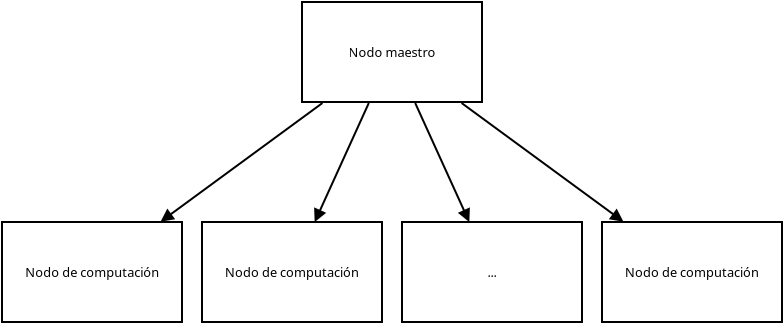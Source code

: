 <?xml version="1.0" encoding="UTF-8"?>
<dia:diagram xmlns:dia="http://www.lysator.liu.se/~alla/dia/">
  <dia:layer name="Fondo" visible="true" active="true">
    <dia:object type="Standard - Line" version="0" id="O0">
      <dia:attribute name="obj_pos">
        <dia:point val="18.022,6.05"/>
      </dia:attribute>
      <dia:attribute name="obj_bb">
        <dia:rectangle val="9.887,5.98;18.092,12.02"/>
      </dia:attribute>
      <dia:attribute name="conn_endpoints">
        <dia:point val="18.022,6.05"/>
        <dia:point val="9.978,11.95"/>
      </dia:attribute>
      <dia:attribute name="numcp">
        <dia:int val="1"/>
      </dia:attribute>
      <dia:attribute name="end_arrow">
        <dia:enum val="3"/>
      </dia:attribute>
      <dia:attribute name="end_arrow_length">
        <dia:real val="0.5"/>
      </dia:attribute>
      <dia:attribute name="end_arrow_width">
        <dia:real val="0.5"/>
      </dia:attribute>
    </dia:object>
    <dia:object type="Standard - Line" version="0" id="O1">
      <dia:attribute name="obj_pos">
        <dia:point val="20.341,6.05"/>
      </dia:attribute>
      <dia:attribute name="obj_bb">
        <dia:rectangle val="17.572,5.984;20.407,12.052"/>
      </dia:attribute>
      <dia:attribute name="conn_endpoints">
        <dia:point val="20.341,6.05"/>
        <dia:point val="17.659,11.95"/>
      </dia:attribute>
      <dia:attribute name="numcp">
        <dia:int val="1"/>
      </dia:attribute>
      <dia:attribute name="end_arrow">
        <dia:enum val="3"/>
      </dia:attribute>
      <dia:attribute name="end_arrow_length">
        <dia:real val="0.5"/>
      </dia:attribute>
      <dia:attribute name="end_arrow_width">
        <dia:real val="0.5"/>
      </dia:attribute>
    </dia:object>
    <dia:object type="Standard - Line" version="0" id="O2">
      <dia:attribute name="obj_pos">
        <dia:point val="22.659,6.05"/>
      </dia:attribute>
      <dia:attribute name="obj_bb">
        <dia:rectangle val="22.593,5.984;25.428,12.052"/>
      </dia:attribute>
      <dia:attribute name="conn_endpoints">
        <dia:point val="22.659,6.05"/>
        <dia:point val="25.341,11.95"/>
      </dia:attribute>
      <dia:attribute name="numcp">
        <dia:int val="1"/>
      </dia:attribute>
      <dia:attribute name="end_arrow">
        <dia:enum val="3"/>
      </dia:attribute>
      <dia:attribute name="end_arrow_length">
        <dia:real val="0.5"/>
      </dia:attribute>
      <dia:attribute name="end_arrow_width">
        <dia:real val="0.5"/>
      </dia:attribute>
    </dia:object>
    <dia:object type="Standard - Line" version="0" id="O3">
      <dia:attribute name="obj_pos">
        <dia:point val="24.978,6.05"/>
      </dia:attribute>
      <dia:attribute name="obj_bb">
        <dia:rectangle val="24.908,5.98;33.112,12.02"/>
      </dia:attribute>
      <dia:attribute name="conn_endpoints">
        <dia:point val="24.978,6.05"/>
        <dia:point val="33.022,11.95"/>
      </dia:attribute>
      <dia:attribute name="numcp">
        <dia:int val="1"/>
      </dia:attribute>
      <dia:attribute name="end_arrow">
        <dia:enum val="3"/>
      </dia:attribute>
      <dia:attribute name="end_arrow_length">
        <dia:real val="0.5"/>
      </dia:attribute>
      <dia:attribute name="end_arrow_width">
        <dia:real val="0.5"/>
      </dia:attribute>
    </dia:object>
    <dia:group>
      <dia:object type="Standard - Box" version="0" id="O4">
        <dia:attribute name="obj_pos">
          <dia:point val="2,12"/>
        </dia:attribute>
        <dia:attribute name="obj_bb">
          <dia:rectangle val="1.95,11.95;11.05,17.05"/>
        </dia:attribute>
        <dia:attribute name="elem_corner">
          <dia:point val="2,12"/>
        </dia:attribute>
        <dia:attribute name="elem_width">
          <dia:real val="9"/>
        </dia:attribute>
        <dia:attribute name="elem_height">
          <dia:real val="5"/>
        </dia:attribute>
        <dia:attribute name="show_background">
          <dia:boolean val="true"/>
        </dia:attribute>
      </dia:object>
      <dia:object type="Standard - Text" version="1" id="O5">
        <dia:attribute name="obj_pos">
          <dia:point val="6.5,14.5"/>
        </dia:attribute>
        <dia:attribute name="obj_bb">
          <dia:rectangle val="2.985,14.126;10.015,14.874"/>
        </dia:attribute>
        <dia:attribute name="text">
          <dia:composite type="text">
            <dia:attribute name="string">
              <dia:string>#Nodo de computación#</dia:string>
            </dia:attribute>
            <dia:attribute name="font">
              <dia:font family="sans" style="0" name="Helvetica"/>
            </dia:attribute>
            <dia:attribute name="height">
              <dia:real val="0.8"/>
            </dia:attribute>
            <dia:attribute name="pos">
              <dia:point val="6.5,14.721"/>
            </dia:attribute>
            <dia:attribute name="color">
              <dia:color val="#000000"/>
            </dia:attribute>
            <dia:attribute name="alignment">
              <dia:enum val="1"/>
            </dia:attribute>
          </dia:composite>
        </dia:attribute>
        <dia:attribute name="valign">
          <dia:enum val="2"/>
        </dia:attribute>
        <dia:connections>
          <dia:connection handle="0" to="O4" connection="8"/>
        </dia:connections>
      </dia:object>
    </dia:group>
    <dia:group>
      <dia:object type="Standard - Box" version="0" id="O6">
        <dia:attribute name="obj_pos">
          <dia:point val="12,12"/>
        </dia:attribute>
        <dia:attribute name="obj_bb">
          <dia:rectangle val="11.95,11.95;21.05,17.05"/>
        </dia:attribute>
        <dia:attribute name="elem_corner">
          <dia:point val="12,12"/>
        </dia:attribute>
        <dia:attribute name="elem_width">
          <dia:real val="9"/>
        </dia:attribute>
        <dia:attribute name="elem_height">
          <dia:real val="5"/>
        </dia:attribute>
        <dia:attribute name="show_background">
          <dia:boolean val="true"/>
        </dia:attribute>
      </dia:object>
      <dia:object type="Standard - Text" version="1" id="O7">
        <dia:attribute name="obj_pos">
          <dia:point val="16.5,14.5"/>
        </dia:attribute>
        <dia:attribute name="obj_bb">
          <dia:rectangle val="12.985,14.126;20.015,14.874"/>
        </dia:attribute>
        <dia:attribute name="text">
          <dia:composite type="text">
            <dia:attribute name="string">
              <dia:string>#Nodo de computación#</dia:string>
            </dia:attribute>
            <dia:attribute name="font">
              <dia:font family="sans" style="0" name="Helvetica"/>
            </dia:attribute>
            <dia:attribute name="height">
              <dia:real val="0.8"/>
            </dia:attribute>
            <dia:attribute name="pos">
              <dia:point val="16.5,14.721"/>
            </dia:attribute>
            <dia:attribute name="color">
              <dia:color val="#000000"/>
            </dia:attribute>
            <dia:attribute name="alignment">
              <dia:enum val="1"/>
            </dia:attribute>
          </dia:composite>
        </dia:attribute>
        <dia:attribute name="valign">
          <dia:enum val="2"/>
        </dia:attribute>
        <dia:connections>
          <dia:connection handle="0" to="O6" connection="8"/>
        </dia:connections>
      </dia:object>
    </dia:group>
    <dia:group>
      <dia:object type="Standard - Box" version="0" id="O8">
        <dia:attribute name="obj_pos">
          <dia:point val="32,12"/>
        </dia:attribute>
        <dia:attribute name="obj_bb">
          <dia:rectangle val="31.95,11.95;41.05,17.05"/>
        </dia:attribute>
        <dia:attribute name="elem_corner">
          <dia:point val="32,12"/>
        </dia:attribute>
        <dia:attribute name="elem_width">
          <dia:real val="9"/>
        </dia:attribute>
        <dia:attribute name="elem_height">
          <dia:real val="5"/>
        </dia:attribute>
        <dia:attribute name="show_background">
          <dia:boolean val="true"/>
        </dia:attribute>
      </dia:object>
      <dia:object type="Standard - Text" version="1" id="O9">
        <dia:attribute name="obj_pos">
          <dia:point val="36.5,14.5"/>
        </dia:attribute>
        <dia:attribute name="obj_bb">
          <dia:rectangle val="32.985,14.126;40.015,14.874"/>
        </dia:attribute>
        <dia:attribute name="text">
          <dia:composite type="text">
            <dia:attribute name="string">
              <dia:string>#Nodo de computación#</dia:string>
            </dia:attribute>
            <dia:attribute name="font">
              <dia:font family="sans" style="0" name="Helvetica"/>
            </dia:attribute>
            <dia:attribute name="height">
              <dia:real val="0.8"/>
            </dia:attribute>
            <dia:attribute name="pos">
              <dia:point val="36.5,14.721"/>
            </dia:attribute>
            <dia:attribute name="color">
              <dia:color val="#000000"/>
            </dia:attribute>
            <dia:attribute name="alignment">
              <dia:enum val="1"/>
            </dia:attribute>
          </dia:composite>
        </dia:attribute>
        <dia:attribute name="valign">
          <dia:enum val="2"/>
        </dia:attribute>
        <dia:connections>
          <dia:connection handle="0" to="O8" connection="8"/>
        </dia:connections>
      </dia:object>
    </dia:group>
    <dia:group>
      <dia:object type="Standard - Box" version="0" id="O10">
        <dia:attribute name="obj_pos">
          <dia:point val="22,12"/>
        </dia:attribute>
        <dia:attribute name="obj_bb">
          <dia:rectangle val="21.95,11.95;31.05,17.05"/>
        </dia:attribute>
        <dia:attribute name="elem_corner">
          <dia:point val="22,12"/>
        </dia:attribute>
        <dia:attribute name="elem_width">
          <dia:real val="9"/>
        </dia:attribute>
        <dia:attribute name="elem_height">
          <dia:real val="5"/>
        </dia:attribute>
        <dia:attribute name="show_background">
          <dia:boolean val="true"/>
        </dia:attribute>
      </dia:object>
      <dia:object type="Standard - Text" version="1" id="O11">
        <dia:attribute name="obj_pos">
          <dia:point val="26.5,14.5"/>
        </dia:attribute>
        <dia:attribute name="obj_bb">
          <dia:rectangle val="26.196,14.126;26.804,14.874"/>
        </dia:attribute>
        <dia:attribute name="text">
          <dia:composite type="text">
            <dia:attribute name="string">
              <dia:string>#...#</dia:string>
            </dia:attribute>
            <dia:attribute name="font">
              <dia:font family="sans" style="0" name="Helvetica"/>
            </dia:attribute>
            <dia:attribute name="height">
              <dia:real val="0.8"/>
            </dia:attribute>
            <dia:attribute name="pos">
              <dia:point val="26.5,14.721"/>
            </dia:attribute>
            <dia:attribute name="color">
              <dia:color val="#000000"/>
            </dia:attribute>
            <dia:attribute name="alignment">
              <dia:enum val="1"/>
            </dia:attribute>
          </dia:composite>
        </dia:attribute>
        <dia:attribute name="valign">
          <dia:enum val="2"/>
        </dia:attribute>
        <dia:connections>
          <dia:connection handle="0" to="O10" connection="8"/>
        </dia:connections>
      </dia:object>
    </dia:group>
    <dia:group>
      <dia:object type="Standard - Box" version="0" id="O12">
        <dia:attribute name="obj_pos">
          <dia:point val="17,1"/>
        </dia:attribute>
        <dia:attribute name="obj_bb">
          <dia:rectangle val="16.95,0.95;26.05,6.05"/>
        </dia:attribute>
        <dia:attribute name="elem_corner">
          <dia:point val="17,1"/>
        </dia:attribute>
        <dia:attribute name="elem_width">
          <dia:real val="9"/>
        </dia:attribute>
        <dia:attribute name="elem_height">
          <dia:real val="5"/>
        </dia:attribute>
        <dia:attribute name="show_background">
          <dia:boolean val="true"/>
        </dia:attribute>
      </dia:object>
      <dia:object type="Standard - Text" version="1" id="O13">
        <dia:attribute name="obj_pos">
          <dia:point val="21.5,3.5"/>
        </dia:attribute>
        <dia:attribute name="obj_bb">
          <dia:rectangle val="19.246,3.126;23.754,3.874"/>
        </dia:attribute>
        <dia:attribute name="text">
          <dia:composite type="text">
            <dia:attribute name="string">
              <dia:string>#Nodo maestro#</dia:string>
            </dia:attribute>
            <dia:attribute name="font">
              <dia:font family="sans" style="0" name="Helvetica"/>
            </dia:attribute>
            <dia:attribute name="height">
              <dia:real val="0.8"/>
            </dia:attribute>
            <dia:attribute name="pos">
              <dia:point val="21.5,3.721"/>
            </dia:attribute>
            <dia:attribute name="color">
              <dia:color val="#000000"/>
            </dia:attribute>
            <dia:attribute name="alignment">
              <dia:enum val="1"/>
            </dia:attribute>
          </dia:composite>
        </dia:attribute>
        <dia:attribute name="valign">
          <dia:enum val="2"/>
        </dia:attribute>
        <dia:connections>
          <dia:connection handle="0" to="O12" connection="8"/>
        </dia:connections>
      </dia:object>
    </dia:group>
  </dia:layer>
</dia:diagram>
